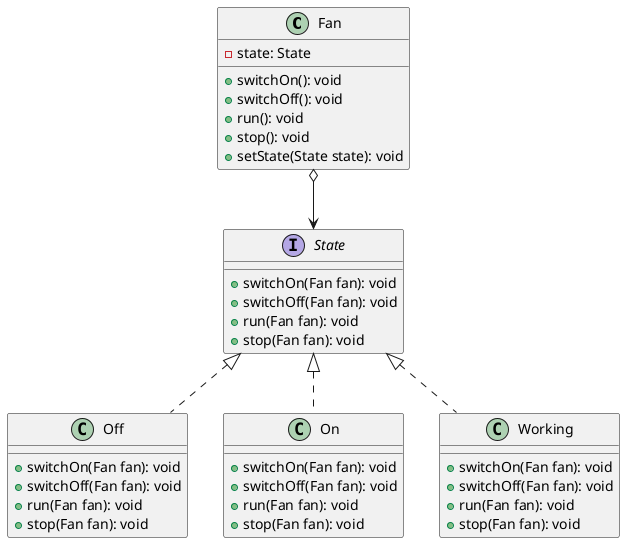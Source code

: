 @startuml
class Fan {
    -state: State

    +switchOn(): void
    +switchOff(): void
    +run(): void
    +stop(): void
    +setState(State state): void
}

interface State {
    +switchOn(Fan fan): void
    +switchOff(Fan fan): void
    +run(Fan fan): void
    +stop(Fan fan): void
}

class Off {
    +switchOn(Fan fan): void
    +switchOff(Fan fan): void
    +run(Fan fan): void
    +stop(Fan fan): void
}

class On {
    +switchOn(Fan fan): void
    +switchOff(Fan fan): void
    +run(Fan fan): void
    +stop(Fan fan): void
}

class Working {
    +switchOn(Fan fan): void
    +switchOff(Fan fan): void
    +run(Fan fan): void
    +stop(Fan fan): void
}

Fan o--> State
State <|.. On
State <|.. Off
State <|.. Working
@enduml
